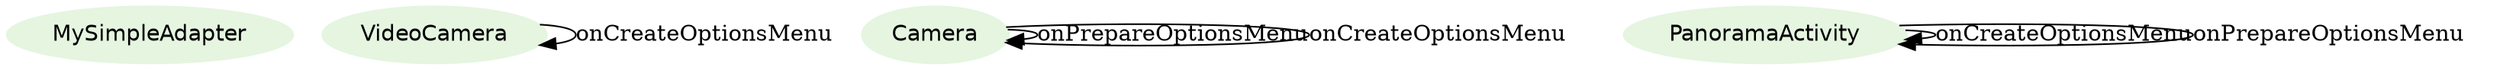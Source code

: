 digraph {
fontname="Helvetica";
node[style=filled, fontname="Helvetica", colorscheme=greens3, color=1];
MySimpleAdapter;
VideoCamera;
Camera;
PanoramaActivity;
VideoCamera -> VideoCamera[label="onCreateOptionsMenu"];
Camera -> Camera[label="onPrepareOptionsMenu"];
PanoramaActivity -> PanoramaActivity[label="onCreateOptionsMenu"];
PanoramaActivity -> PanoramaActivity[label="onPrepareOptionsMenu"];
Camera -> Camera[label="onCreateOptionsMenu"];
}
